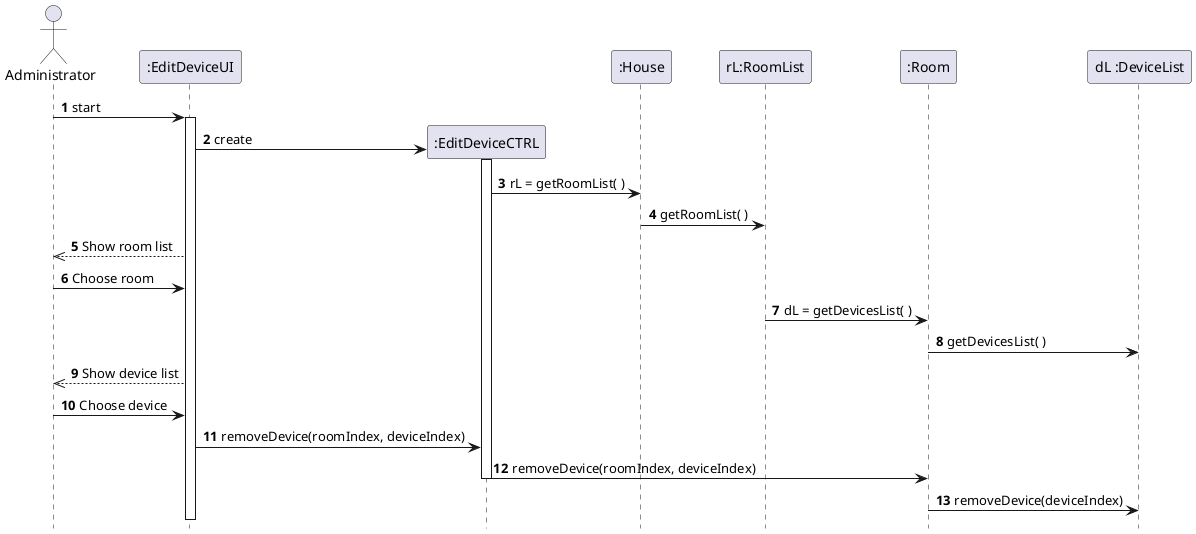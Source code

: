 @startuml
autonumber
hidefootbox

actor Administrator

Administrator -> ":EditDeviceUI": start

create ":EditDeviceCTRL"
activate ":EditDeviceUI"
":EditDeviceUI" -> ":EditDeviceCTRL": create

activate ":EditDeviceCTRL"
":EditDeviceCTRL" -> ":House": rL = getRoomList( )

":House" -> "rL:RoomList": getRoomList( )

Administrator <<-- ":EditDeviceUI": Show room list

Administrator -> ":EditDeviceUI": Choose room

"rL:RoomList" -> ":Room": dL = getDevicesList( )

":Room" -> "dL :DeviceList": getDevicesList( )

Administrator <<-- ":EditDeviceUI": Show device list

Administrator -> ":EditDeviceUI": Choose device

":EditDeviceUI" -> ":EditDeviceCTRL": removeDevice(roomIndex, deviceIndex)

":EditDeviceCTRL" -> ":Room": removeDevice(roomIndex, deviceIndex)
deactivate ":EditDeviceCTRL"
":Room" -> "dL :DeviceList": removeDevice(deviceIndex)

@enduml